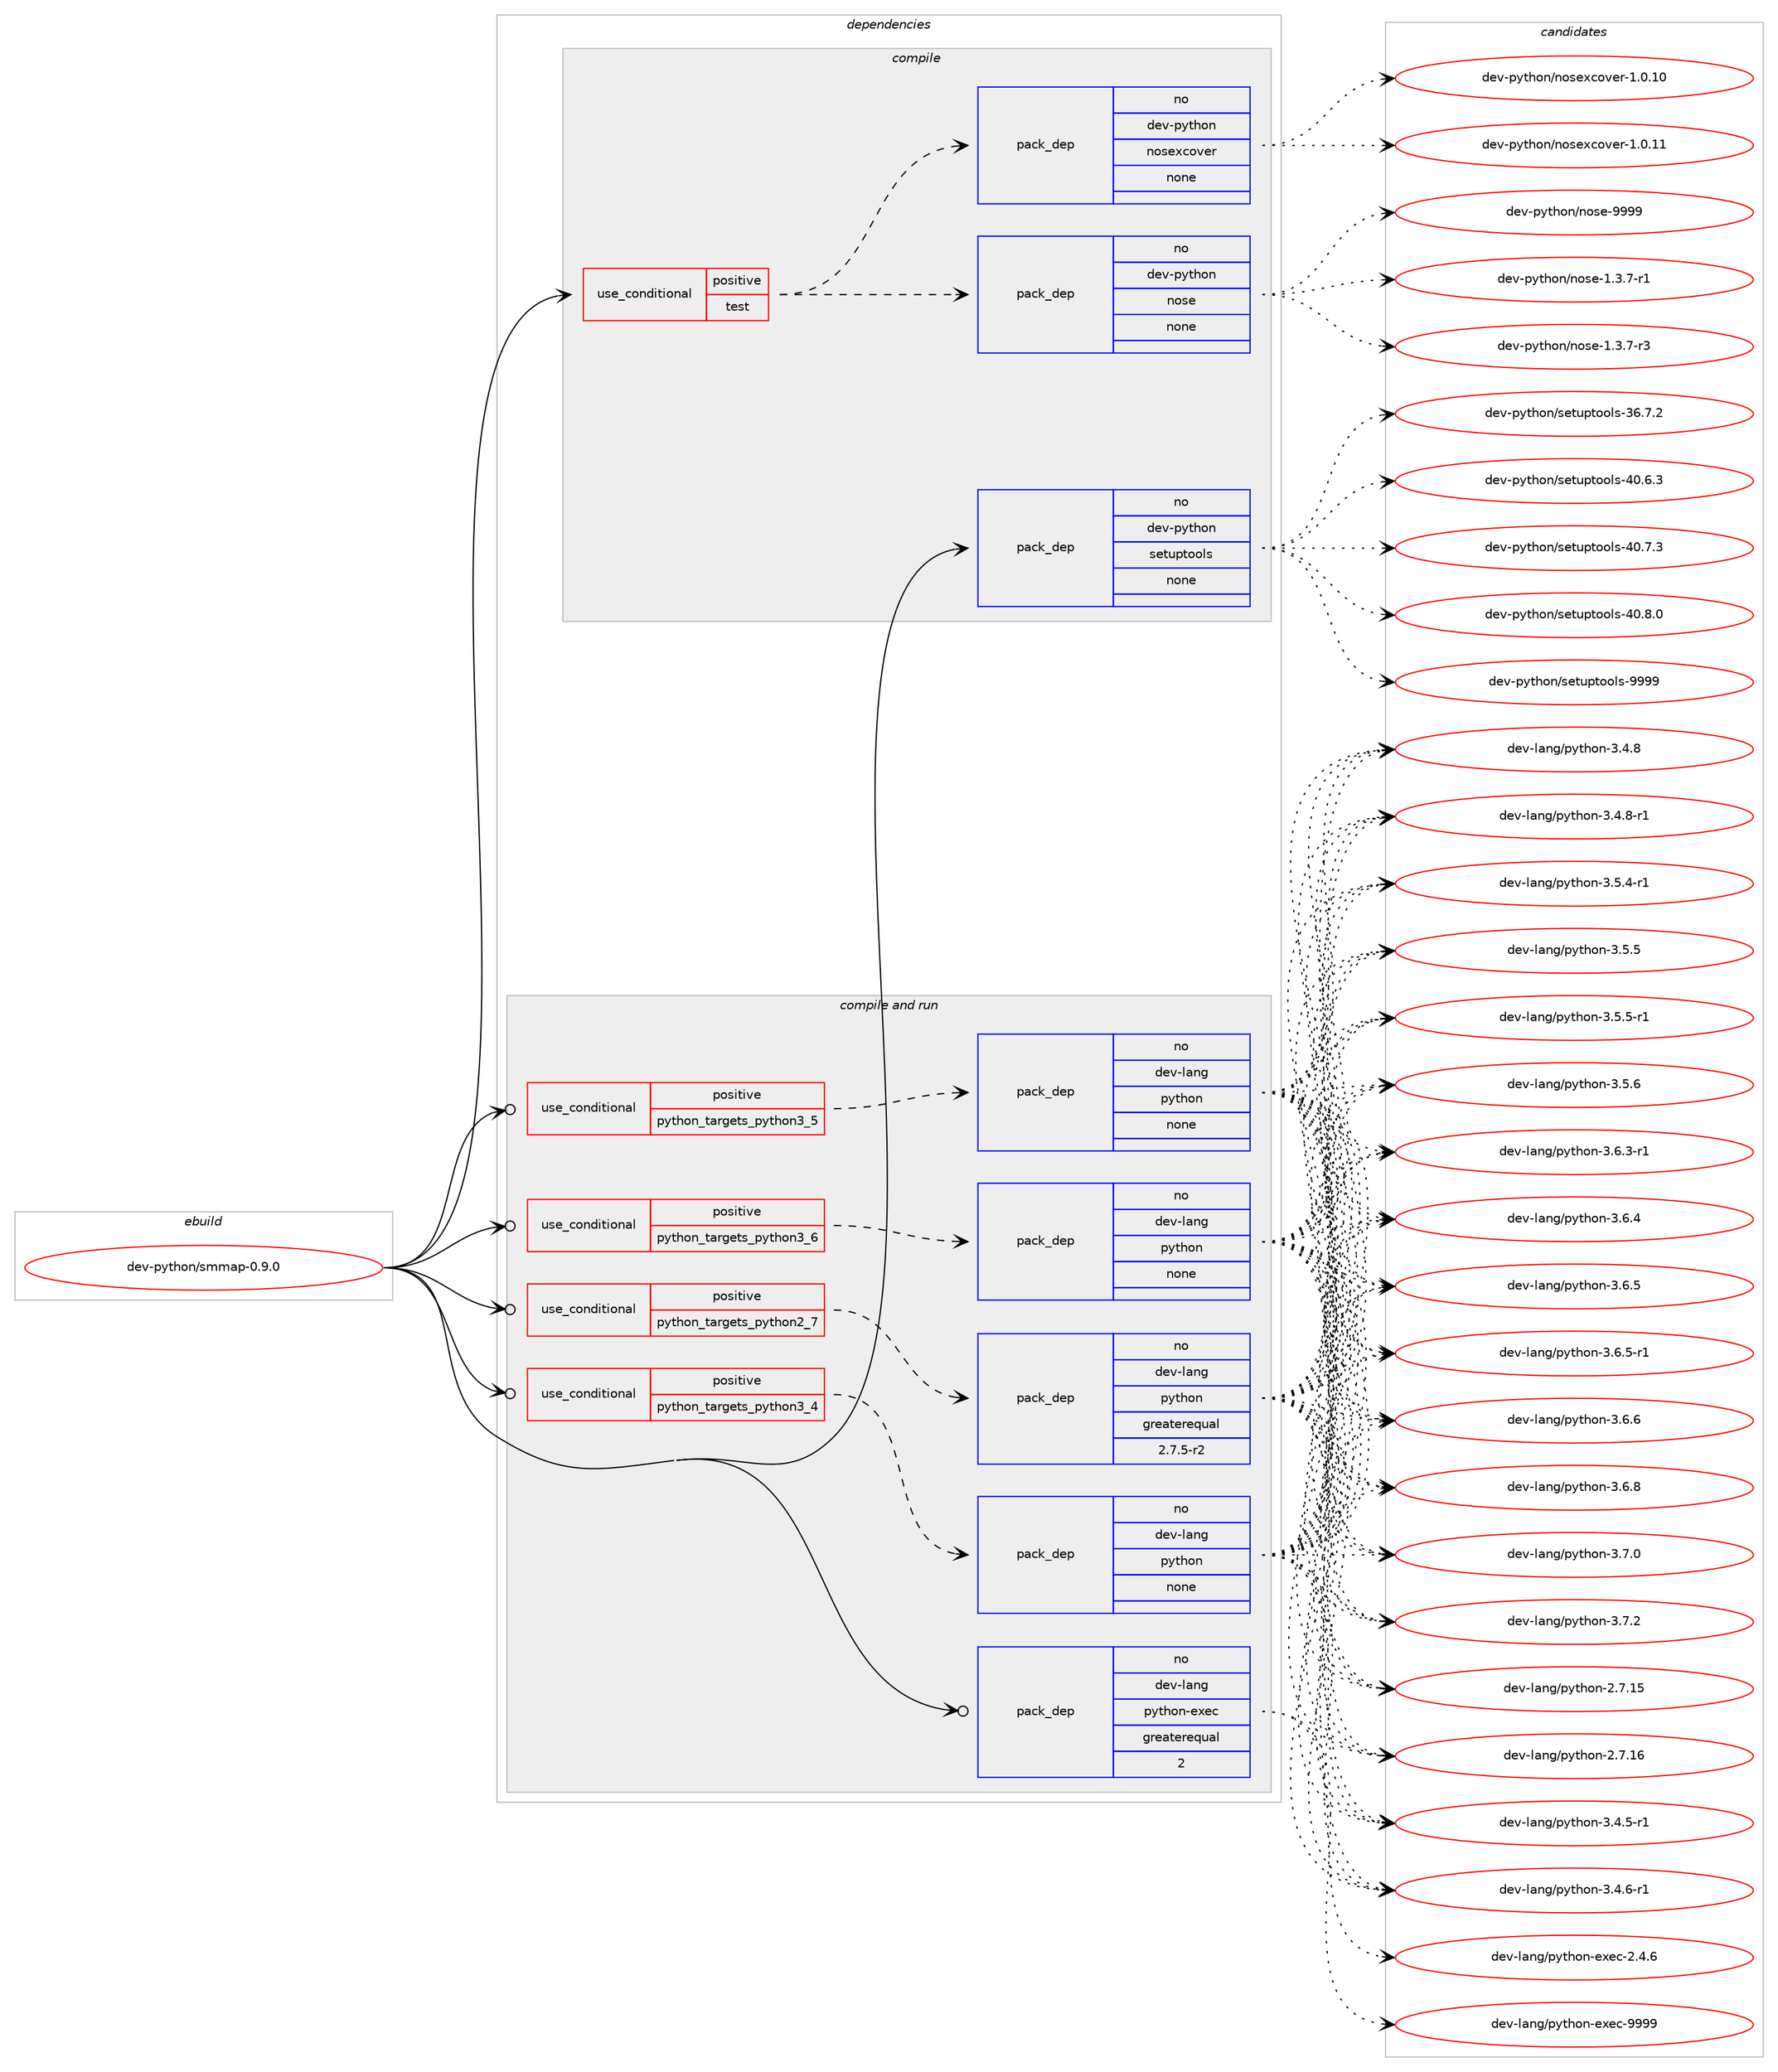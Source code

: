 digraph prolog {

# *************
# Graph options
# *************

newrank=true;
concentrate=true;
compound=true;
graph [rankdir=LR,fontname=Helvetica,fontsize=10,ranksep=1.5];#, ranksep=2.5, nodesep=0.2];
edge  [arrowhead=vee];
node  [fontname=Helvetica,fontsize=10];

# **********
# The ebuild
# **********

subgraph cluster_leftcol {
color=gray;
rank=same;
label=<<i>ebuild</i>>;
id [label="dev-python/smmap-0.9.0", color=red, width=4, href="../dev-python/smmap-0.9.0.svg"];
}

# ****************
# The dependencies
# ****************

subgraph cluster_midcol {
color=gray;
label=<<i>dependencies</i>>;
subgraph cluster_compile {
fillcolor="#eeeeee";
style=filled;
label=<<i>compile</i>>;
subgraph cond384704 {
dependency1441466 [label=<<TABLE BORDER="0" CELLBORDER="1" CELLSPACING="0" CELLPADDING="4"><TR><TD ROWSPAN="3" CELLPADDING="10">use_conditional</TD></TR><TR><TD>positive</TD></TR><TR><TD>test</TD></TR></TABLE>>, shape=none, color=red];
subgraph pack1033400 {
dependency1441467 [label=<<TABLE BORDER="0" CELLBORDER="1" CELLSPACING="0" CELLPADDING="4" WIDTH="220"><TR><TD ROWSPAN="6" CELLPADDING="30">pack_dep</TD></TR><TR><TD WIDTH="110">no</TD></TR><TR><TD>dev-python</TD></TR><TR><TD>nose</TD></TR><TR><TD>none</TD></TR><TR><TD></TD></TR></TABLE>>, shape=none, color=blue];
}
dependency1441466:e -> dependency1441467:w [weight=20,style="dashed",arrowhead="vee"];
subgraph pack1033401 {
dependency1441468 [label=<<TABLE BORDER="0" CELLBORDER="1" CELLSPACING="0" CELLPADDING="4" WIDTH="220"><TR><TD ROWSPAN="6" CELLPADDING="30">pack_dep</TD></TR><TR><TD WIDTH="110">no</TD></TR><TR><TD>dev-python</TD></TR><TR><TD>nosexcover</TD></TR><TR><TD>none</TD></TR><TR><TD></TD></TR></TABLE>>, shape=none, color=blue];
}
dependency1441466:e -> dependency1441468:w [weight=20,style="dashed",arrowhead="vee"];
}
id:e -> dependency1441466:w [weight=20,style="solid",arrowhead="vee"];
subgraph pack1033402 {
dependency1441469 [label=<<TABLE BORDER="0" CELLBORDER="1" CELLSPACING="0" CELLPADDING="4" WIDTH="220"><TR><TD ROWSPAN="6" CELLPADDING="30">pack_dep</TD></TR><TR><TD WIDTH="110">no</TD></TR><TR><TD>dev-python</TD></TR><TR><TD>setuptools</TD></TR><TR><TD>none</TD></TR><TR><TD></TD></TR></TABLE>>, shape=none, color=blue];
}
id:e -> dependency1441469:w [weight=20,style="solid",arrowhead="vee"];
}
subgraph cluster_compileandrun {
fillcolor="#eeeeee";
style=filled;
label=<<i>compile and run</i>>;
subgraph cond384705 {
dependency1441470 [label=<<TABLE BORDER="0" CELLBORDER="1" CELLSPACING="0" CELLPADDING="4"><TR><TD ROWSPAN="3" CELLPADDING="10">use_conditional</TD></TR><TR><TD>positive</TD></TR><TR><TD>python_targets_python2_7</TD></TR></TABLE>>, shape=none, color=red];
subgraph pack1033403 {
dependency1441471 [label=<<TABLE BORDER="0" CELLBORDER="1" CELLSPACING="0" CELLPADDING="4" WIDTH="220"><TR><TD ROWSPAN="6" CELLPADDING="30">pack_dep</TD></TR><TR><TD WIDTH="110">no</TD></TR><TR><TD>dev-lang</TD></TR><TR><TD>python</TD></TR><TR><TD>greaterequal</TD></TR><TR><TD>2.7.5-r2</TD></TR></TABLE>>, shape=none, color=blue];
}
dependency1441470:e -> dependency1441471:w [weight=20,style="dashed",arrowhead="vee"];
}
id:e -> dependency1441470:w [weight=20,style="solid",arrowhead="odotvee"];
subgraph cond384706 {
dependency1441472 [label=<<TABLE BORDER="0" CELLBORDER="1" CELLSPACING="0" CELLPADDING="4"><TR><TD ROWSPAN="3" CELLPADDING="10">use_conditional</TD></TR><TR><TD>positive</TD></TR><TR><TD>python_targets_python3_4</TD></TR></TABLE>>, shape=none, color=red];
subgraph pack1033404 {
dependency1441473 [label=<<TABLE BORDER="0" CELLBORDER="1" CELLSPACING="0" CELLPADDING="4" WIDTH="220"><TR><TD ROWSPAN="6" CELLPADDING="30">pack_dep</TD></TR><TR><TD WIDTH="110">no</TD></TR><TR><TD>dev-lang</TD></TR><TR><TD>python</TD></TR><TR><TD>none</TD></TR><TR><TD></TD></TR></TABLE>>, shape=none, color=blue];
}
dependency1441472:e -> dependency1441473:w [weight=20,style="dashed",arrowhead="vee"];
}
id:e -> dependency1441472:w [weight=20,style="solid",arrowhead="odotvee"];
subgraph cond384707 {
dependency1441474 [label=<<TABLE BORDER="0" CELLBORDER="1" CELLSPACING="0" CELLPADDING="4"><TR><TD ROWSPAN="3" CELLPADDING="10">use_conditional</TD></TR><TR><TD>positive</TD></TR><TR><TD>python_targets_python3_5</TD></TR></TABLE>>, shape=none, color=red];
subgraph pack1033405 {
dependency1441475 [label=<<TABLE BORDER="0" CELLBORDER="1" CELLSPACING="0" CELLPADDING="4" WIDTH="220"><TR><TD ROWSPAN="6" CELLPADDING="30">pack_dep</TD></TR><TR><TD WIDTH="110">no</TD></TR><TR><TD>dev-lang</TD></TR><TR><TD>python</TD></TR><TR><TD>none</TD></TR><TR><TD></TD></TR></TABLE>>, shape=none, color=blue];
}
dependency1441474:e -> dependency1441475:w [weight=20,style="dashed",arrowhead="vee"];
}
id:e -> dependency1441474:w [weight=20,style="solid",arrowhead="odotvee"];
subgraph cond384708 {
dependency1441476 [label=<<TABLE BORDER="0" CELLBORDER="1" CELLSPACING="0" CELLPADDING="4"><TR><TD ROWSPAN="3" CELLPADDING="10">use_conditional</TD></TR><TR><TD>positive</TD></TR><TR><TD>python_targets_python3_6</TD></TR></TABLE>>, shape=none, color=red];
subgraph pack1033406 {
dependency1441477 [label=<<TABLE BORDER="0" CELLBORDER="1" CELLSPACING="0" CELLPADDING="4" WIDTH="220"><TR><TD ROWSPAN="6" CELLPADDING="30">pack_dep</TD></TR><TR><TD WIDTH="110">no</TD></TR><TR><TD>dev-lang</TD></TR><TR><TD>python</TD></TR><TR><TD>none</TD></TR><TR><TD></TD></TR></TABLE>>, shape=none, color=blue];
}
dependency1441476:e -> dependency1441477:w [weight=20,style="dashed",arrowhead="vee"];
}
id:e -> dependency1441476:w [weight=20,style="solid",arrowhead="odotvee"];
subgraph pack1033407 {
dependency1441478 [label=<<TABLE BORDER="0" CELLBORDER="1" CELLSPACING="0" CELLPADDING="4" WIDTH="220"><TR><TD ROWSPAN="6" CELLPADDING="30">pack_dep</TD></TR><TR><TD WIDTH="110">no</TD></TR><TR><TD>dev-lang</TD></TR><TR><TD>python-exec</TD></TR><TR><TD>greaterequal</TD></TR><TR><TD>2</TD></TR></TABLE>>, shape=none, color=blue];
}
id:e -> dependency1441478:w [weight=20,style="solid",arrowhead="odotvee"];
}
subgraph cluster_run {
fillcolor="#eeeeee";
style=filled;
label=<<i>run</i>>;
}
}

# **************
# The candidates
# **************

subgraph cluster_choices {
rank=same;
color=gray;
label=<<i>candidates</i>>;

subgraph choice1033400 {
color=black;
nodesep=1;
choice10010111845112121116104111110471101111151014549465146554511449 [label="dev-python/nose-1.3.7-r1", color=red, width=4,href="../dev-python/nose-1.3.7-r1.svg"];
choice10010111845112121116104111110471101111151014549465146554511451 [label="dev-python/nose-1.3.7-r3", color=red, width=4,href="../dev-python/nose-1.3.7-r3.svg"];
choice10010111845112121116104111110471101111151014557575757 [label="dev-python/nose-9999", color=red, width=4,href="../dev-python/nose-9999.svg"];
dependency1441467:e -> choice10010111845112121116104111110471101111151014549465146554511449:w [style=dotted,weight="100"];
dependency1441467:e -> choice10010111845112121116104111110471101111151014549465146554511451:w [style=dotted,weight="100"];
dependency1441467:e -> choice10010111845112121116104111110471101111151014557575757:w [style=dotted,weight="100"];
}
subgraph choice1033401 {
color=black;
nodesep=1;
choice10010111845112121116104111110471101111151011209911111810111445494648464948 [label="dev-python/nosexcover-1.0.10", color=red, width=4,href="../dev-python/nosexcover-1.0.10.svg"];
choice10010111845112121116104111110471101111151011209911111810111445494648464949 [label="dev-python/nosexcover-1.0.11", color=red, width=4,href="../dev-python/nosexcover-1.0.11.svg"];
dependency1441468:e -> choice10010111845112121116104111110471101111151011209911111810111445494648464948:w [style=dotted,weight="100"];
dependency1441468:e -> choice10010111845112121116104111110471101111151011209911111810111445494648464949:w [style=dotted,weight="100"];
}
subgraph choice1033402 {
color=black;
nodesep=1;
choice100101118451121211161041111104711510111611711211611111110811545515446554650 [label="dev-python/setuptools-36.7.2", color=red, width=4,href="../dev-python/setuptools-36.7.2.svg"];
choice100101118451121211161041111104711510111611711211611111110811545524846544651 [label="dev-python/setuptools-40.6.3", color=red, width=4,href="../dev-python/setuptools-40.6.3.svg"];
choice100101118451121211161041111104711510111611711211611111110811545524846554651 [label="dev-python/setuptools-40.7.3", color=red, width=4,href="../dev-python/setuptools-40.7.3.svg"];
choice100101118451121211161041111104711510111611711211611111110811545524846564648 [label="dev-python/setuptools-40.8.0", color=red, width=4,href="../dev-python/setuptools-40.8.0.svg"];
choice10010111845112121116104111110471151011161171121161111111081154557575757 [label="dev-python/setuptools-9999", color=red, width=4,href="../dev-python/setuptools-9999.svg"];
dependency1441469:e -> choice100101118451121211161041111104711510111611711211611111110811545515446554650:w [style=dotted,weight="100"];
dependency1441469:e -> choice100101118451121211161041111104711510111611711211611111110811545524846544651:w [style=dotted,weight="100"];
dependency1441469:e -> choice100101118451121211161041111104711510111611711211611111110811545524846554651:w [style=dotted,weight="100"];
dependency1441469:e -> choice100101118451121211161041111104711510111611711211611111110811545524846564648:w [style=dotted,weight="100"];
dependency1441469:e -> choice10010111845112121116104111110471151011161171121161111111081154557575757:w [style=dotted,weight="100"];
}
subgraph choice1033403 {
color=black;
nodesep=1;
choice10010111845108971101034711212111610411111045504655464953 [label="dev-lang/python-2.7.15", color=red, width=4,href="../dev-lang/python-2.7.15.svg"];
choice10010111845108971101034711212111610411111045504655464954 [label="dev-lang/python-2.7.16", color=red, width=4,href="../dev-lang/python-2.7.16.svg"];
choice1001011184510897110103471121211161041111104551465246534511449 [label="dev-lang/python-3.4.5-r1", color=red, width=4,href="../dev-lang/python-3.4.5-r1.svg"];
choice1001011184510897110103471121211161041111104551465246544511449 [label="dev-lang/python-3.4.6-r1", color=red, width=4,href="../dev-lang/python-3.4.6-r1.svg"];
choice100101118451089711010347112121116104111110455146524656 [label="dev-lang/python-3.4.8", color=red, width=4,href="../dev-lang/python-3.4.8.svg"];
choice1001011184510897110103471121211161041111104551465246564511449 [label="dev-lang/python-3.4.8-r1", color=red, width=4,href="../dev-lang/python-3.4.8-r1.svg"];
choice1001011184510897110103471121211161041111104551465346524511449 [label="dev-lang/python-3.5.4-r1", color=red, width=4,href="../dev-lang/python-3.5.4-r1.svg"];
choice100101118451089711010347112121116104111110455146534653 [label="dev-lang/python-3.5.5", color=red, width=4,href="../dev-lang/python-3.5.5.svg"];
choice1001011184510897110103471121211161041111104551465346534511449 [label="dev-lang/python-3.5.5-r1", color=red, width=4,href="../dev-lang/python-3.5.5-r1.svg"];
choice100101118451089711010347112121116104111110455146534654 [label="dev-lang/python-3.5.6", color=red, width=4,href="../dev-lang/python-3.5.6.svg"];
choice1001011184510897110103471121211161041111104551465446514511449 [label="dev-lang/python-3.6.3-r1", color=red, width=4,href="../dev-lang/python-3.6.3-r1.svg"];
choice100101118451089711010347112121116104111110455146544652 [label="dev-lang/python-3.6.4", color=red, width=4,href="../dev-lang/python-3.6.4.svg"];
choice100101118451089711010347112121116104111110455146544653 [label="dev-lang/python-3.6.5", color=red, width=4,href="../dev-lang/python-3.6.5.svg"];
choice1001011184510897110103471121211161041111104551465446534511449 [label="dev-lang/python-3.6.5-r1", color=red, width=4,href="../dev-lang/python-3.6.5-r1.svg"];
choice100101118451089711010347112121116104111110455146544654 [label="dev-lang/python-3.6.6", color=red, width=4,href="../dev-lang/python-3.6.6.svg"];
choice100101118451089711010347112121116104111110455146544656 [label="dev-lang/python-3.6.8", color=red, width=4,href="../dev-lang/python-3.6.8.svg"];
choice100101118451089711010347112121116104111110455146554648 [label="dev-lang/python-3.7.0", color=red, width=4,href="../dev-lang/python-3.7.0.svg"];
choice100101118451089711010347112121116104111110455146554650 [label="dev-lang/python-3.7.2", color=red, width=4,href="../dev-lang/python-3.7.2.svg"];
dependency1441471:e -> choice10010111845108971101034711212111610411111045504655464953:w [style=dotted,weight="100"];
dependency1441471:e -> choice10010111845108971101034711212111610411111045504655464954:w [style=dotted,weight="100"];
dependency1441471:e -> choice1001011184510897110103471121211161041111104551465246534511449:w [style=dotted,weight="100"];
dependency1441471:e -> choice1001011184510897110103471121211161041111104551465246544511449:w [style=dotted,weight="100"];
dependency1441471:e -> choice100101118451089711010347112121116104111110455146524656:w [style=dotted,weight="100"];
dependency1441471:e -> choice1001011184510897110103471121211161041111104551465246564511449:w [style=dotted,weight="100"];
dependency1441471:e -> choice1001011184510897110103471121211161041111104551465346524511449:w [style=dotted,weight="100"];
dependency1441471:e -> choice100101118451089711010347112121116104111110455146534653:w [style=dotted,weight="100"];
dependency1441471:e -> choice1001011184510897110103471121211161041111104551465346534511449:w [style=dotted,weight="100"];
dependency1441471:e -> choice100101118451089711010347112121116104111110455146534654:w [style=dotted,weight="100"];
dependency1441471:e -> choice1001011184510897110103471121211161041111104551465446514511449:w [style=dotted,weight="100"];
dependency1441471:e -> choice100101118451089711010347112121116104111110455146544652:w [style=dotted,weight="100"];
dependency1441471:e -> choice100101118451089711010347112121116104111110455146544653:w [style=dotted,weight="100"];
dependency1441471:e -> choice1001011184510897110103471121211161041111104551465446534511449:w [style=dotted,weight="100"];
dependency1441471:e -> choice100101118451089711010347112121116104111110455146544654:w [style=dotted,weight="100"];
dependency1441471:e -> choice100101118451089711010347112121116104111110455146544656:w [style=dotted,weight="100"];
dependency1441471:e -> choice100101118451089711010347112121116104111110455146554648:w [style=dotted,weight="100"];
dependency1441471:e -> choice100101118451089711010347112121116104111110455146554650:w [style=dotted,weight="100"];
}
subgraph choice1033404 {
color=black;
nodesep=1;
choice10010111845108971101034711212111610411111045504655464953 [label="dev-lang/python-2.7.15", color=red, width=4,href="../dev-lang/python-2.7.15.svg"];
choice10010111845108971101034711212111610411111045504655464954 [label="dev-lang/python-2.7.16", color=red, width=4,href="../dev-lang/python-2.7.16.svg"];
choice1001011184510897110103471121211161041111104551465246534511449 [label="dev-lang/python-3.4.5-r1", color=red, width=4,href="../dev-lang/python-3.4.5-r1.svg"];
choice1001011184510897110103471121211161041111104551465246544511449 [label="dev-lang/python-3.4.6-r1", color=red, width=4,href="../dev-lang/python-3.4.6-r1.svg"];
choice100101118451089711010347112121116104111110455146524656 [label="dev-lang/python-3.4.8", color=red, width=4,href="../dev-lang/python-3.4.8.svg"];
choice1001011184510897110103471121211161041111104551465246564511449 [label="dev-lang/python-3.4.8-r1", color=red, width=4,href="../dev-lang/python-3.4.8-r1.svg"];
choice1001011184510897110103471121211161041111104551465346524511449 [label="dev-lang/python-3.5.4-r1", color=red, width=4,href="../dev-lang/python-3.5.4-r1.svg"];
choice100101118451089711010347112121116104111110455146534653 [label="dev-lang/python-3.5.5", color=red, width=4,href="../dev-lang/python-3.5.5.svg"];
choice1001011184510897110103471121211161041111104551465346534511449 [label="dev-lang/python-3.5.5-r1", color=red, width=4,href="../dev-lang/python-3.5.5-r1.svg"];
choice100101118451089711010347112121116104111110455146534654 [label="dev-lang/python-3.5.6", color=red, width=4,href="../dev-lang/python-3.5.6.svg"];
choice1001011184510897110103471121211161041111104551465446514511449 [label="dev-lang/python-3.6.3-r1", color=red, width=4,href="../dev-lang/python-3.6.3-r1.svg"];
choice100101118451089711010347112121116104111110455146544652 [label="dev-lang/python-3.6.4", color=red, width=4,href="../dev-lang/python-3.6.4.svg"];
choice100101118451089711010347112121116104111110455146544653 [label="dev-lang/python-3.6.5", color=red, width=4,href="../dev-lang/python-3.6.5.svg"];
choice1001011184510897110103471121211161041111104551465446534511449 [label="dev-lang/python-3.6.5-r1", color=red, width=4,href="../dev-lang/python-3.6.5-r1.svg"];
choice100101118451089711010347112121116104111110455146544654 [label="dev-lang/python-3.6.6", color=red, width=4,href="../dev-lang/python-3.6.6.svg"];
choice100101118451089711010347112121116104111110455146544656 [label="dev-lang/python-3.6.8", color=red, width=4,href="../dev-lang/python-3.6.8.svg"];
choice100101118451089711010347112121116104111110455146554648 [label="dev-lang/python-3.7.0", color=red, width=4,href="../dev-lang/python-3.7.0.svg"];
choice100101118451089711010347112121116104111110455146554650 [label="dev-lang/python-3.7.2", color=red, width=4,href="../dev-lang/python-3.7.2.svg"];
dependency1441473:e -> choice10010111845108971101034711212111610411111045504655464953:w [style=dotted,weight="100"];
dependency1441473:e -> choice10010111845108971101034711212111610411111045504655464954:w [style=dotted,weight="100"];
dependency1441473:e -> choice1001011184510897110103471121211161041111104551465246534511449:w [style=dotted,weight="100"];
dependency1441473:e -> choice1001011184510897110103471121211161041111104551465246544511449:w [style=dotted,weight="100"];
dependency1441473:e -> choice100101118451089711010347112121116104111110455146524656:w [style=dotted,weight="100"];
dependency1441473:e -> choice1001011184510897110103471121211161041111104551465246564511449:w [style=dotted,weight="100"];
dependency1441473:e -> choice1001011184510897110103471121211161041111104551465346524511449:w [style=dotted,weight="100"];
dependency1441473:e -> choice100101118451089711010347112121116104111110455146534653:w [style=dotted,weight="100"];
dependency1441473:e -> choice1001011184510897110103471121211161041111104551465346534511449:w [style=dotted,weight="100"];
dependency1441473:e -> choice100101118451089711010347112121116104111110455146534654:w [style=dotted,weight="100"];
dependency1441473:e -> choice1001011184510897110103471121211161041111104551465446514511449:w [style=dotted,weight="100"];
dependency1441473:e -> choice100101118451089711010347112121116104111110455146544652:w [style=dotted,weight="100"];
dependency1441473:e -> choice100101118451089711010347112121116104111110455146544653:w [style=dotted,weight="100"];
dependency1441473:e -> choice1001011184510897110103471121211161041111104551465446534511449:w [style=dotted,weight="100"];
dependency1441473:e -> choice100101118451089711010347112121116104111110455146544654:w [style=dotted,weight="100"];
dependency1441473:e -> choice100101118451089711010347112121116104111110455146544656:w [style=dotted,weight="100"];
dependency1441473:e -> choice100101118451089711010347112121116104111110455146554648:w [style=dotted,weight="100"];
dependency1441473:e -> choice100101118451089711010347112121116104111110455146554650:w [style=dotted,weight="100"];
}
subgraph choice1033405 {
color=black;
nodesep=1;
choice10010111845108971101034711212111610411111045504655464953 [label="dev-lang/python-2.7.15", color=red, width=4,href="../dev-lang/python-2.7.15.svg"];
choice10010111845108971101034711212111610411111045504655464954 [label="dev-lang/python-2.7.16", color=red, width=4,href="../dev-lang/python-2.7.16.svg"];
choice1001011184510897110103471121211161041111104551465246534511449 [label="dev-lang/python-3.4.5-r1", color=red, width=4,href="../dev-lang/python-3.4.5-r1.svg"];
choice1001011184510897110103471121211161041111104551465246544511449 [label="dev-lang/python-3.4.6-r1", color=red, width=4,href="../dev-lang/python-3.4.6-r1.svg"];
choice100101118451089711010347112121116104111110455146524656 [label="dev-lang/python-3.4.8", color=red, width=4,href="../dev-lang/python-3.4.8.svg"];
choice1001011184510897110103471121211161041111104551465246564511449 [label="dev-lang/python-3.4.8-r1", color=red, width=4,href="../dev-lang/python-3.4.8-r1.svg"];
choice1001011184510897110103471121211161041111104551465346524511449 [label="dev-lang/python-3.5.4-r1", color=red, width=4,href="../dev-lang/python-3.5.4-r1.svg"];
choice100101118451089711010347112121116104111110455146534653 [label="dev-lang/python-3.5.5", color=red, width=4,href="../dev-lang/python-3.5.5.svg"];
choice1001011184510897110103471121211161041111104551465346534511449 [label="dev-lang/python-3.5.5-r1", color=red, width=4,href="../dev-lang/python-3.5.5-r1.svg"];
choice100101118451089711010347112121116104111110455146534654 [label="dev-lang/python-3.5.6", color=red, width=4,href="../dev-lang/python-3.5.6.svg"];
choice1001011184510897110103471121211161041111104551465446514511449 [label="dev-lang/python-3.6.3-r1", color=red, width=4,href="../dev-lang/python-3.6.3-r1.svg"];
choice100101118451089711010347112121116104111110455146544652 [label="dev-lang/python-3.6.4", color=red, width=4,href="../dev-lang/python-3.6.4.svg"];
choice100101118451089711010347112121116104111110455146544653 [label="dev-lang/python-3.6.5", color=red, width=4,href="../dev-lang/python-3.6.5.svg"];
choice1001011184510897110103471121211161041111104551465446534511449 [label="dev-lang/python-3.6.5-r1", color=red, width=4,href="../dev-lang/python-3.6.5-r1.svg"];
choice100101118451089711010347112121116104111110455146544654 [label="dev-lang/python-3.6.6", color=red, width=4,href="../dev-lang/python-3.6.6.svg"];
choice100101118451089711010347112121116104111110455146544656 [label="dev-lang/python-3.6.8", color=red, width=4,href="../dev-lang/python-3.6.8.svg"];
choice100101118451089711010347112121116104111110455146554648 [label="dev-lang/python-3.7.0", color=red, width=4,href="../dev-lang/python-3.7.0.svg"];
choice100101118451089711010347112121116104111110455146554650 [label="dev-lang/python-3.7.2", color=red, width=4,href="../dev-lang/python-3.7.2.svg"];
dependency1441475:e -> choice10010111845108971101034711212111610411111045504655464953:w [style=dotted,weight="100"];
dependency1441475:e -> choice10010111845108971101034711212111610411111045504655464954:w [style=dotted,weight="100"];
dependency1441475:e -> choice1001011184510897110103471121211161041111104551465246534511449:w [style=dotted,weight="100"];
dependency1441475:e -> choice1001011184510897110103471121211161041111104551465246544511449:w [style=dotted,weight="100"];
dependency1441475:e -> choice100101118451089711010347112121116104111110455146524656:w [style=dotted,weight="100"];
dependency1441475:e -> choice1001011184510897110103471121211161041111104551465246564511449:w [style=dotted,weight="100"];
dependency1441475:e -> choice1001011184510897110103471121211161041111104551465346524511449:w [style=dotted,weight="100"];
dependency1441475:e -> choice100101118451089711010347112121116104111110455146534653:w [style=dotted,weight="100"];
dependency1441475:e -> choice1001011184510897110103471121211161041111104551465346534511449:w [style=dotted,weight="100"];
dependency1441475:e -> choice100101118451089711010347112121116104111110455146534654:w [style=dotted,weight="100"];
dependency1441475:e -> choice1001011184510897110103471121211161041111104551465446514511449:w [style=dotted,weight="100"];
dependency1441475:e -> choice100101118451089711010347112121116104111110455146544652:w [style=dotted,weight="100"];
dependency1441475:e -> choice100101118451089711010347112121116104111110455146544653:w [style=dotted,weight="100"];
dependency1441475:e -> choice1001011184510897110103471121211161041111104551465446534511449:w [style=dotted,weight="100"];
dependency1441475:e -> choice100101118451089711010347112121116104111110455146544654:w [style=dotted,weight="100"];
dependency1441475:e -> choice100101118451089711010347112121116104111110455146544656:w [style=dotted,weight="100"];
dependency1441475:e -> choice100101118451089711010347112121116104111110455146554648:w [style=dotted,weight="100"];
dependency1441475:e -> choice100101118451089711010347112121116104111110455146554650:w [style=dotted,weight="100"];
}
subgraph choice1033406 {
color=black;
nodesep=1;
choice10010111845108971101034711212111610411111045504655464953 [label="dev-lang/python-2.7.15", color=red, width=4,href="../dev-lang/python-2.7.15.svg"];
choice10010111845108971101034711212111610411111045504655464954 [label="dev-lang/python-2.7.16", color=red, width=4,href="../dev-lang/python-2.7.16.svg"];
choice1001011184510897110103471121211161041111104551465246534511449 [label="dev-lang/python-3.4.5-r1", color=red, width=4,href="../dev-lang/python-3.4.5-r1.svg"];
choice1001011184510897110103471121211161041111104551465246544511449 [label="dev-lang/python-3.4.6-r1", color=red, width=4,href="../dev-lang/python-3.4.6-r1.svg"];
choice100101118451089711010347112121116104111110455146524656 [label="dev-lang/python-3.4.8", color=red, width=4,href="../dev-lang/python-3.4.8.svg"];
choice1001011184510897110103471121211161041111104551465246564511449 [label="dev-lang/python-3.4.8-r1", color=red, width=4,href="../dev-lang/python-3.4.8-r1.svg"];
choice1001011184510897110103471121211161041111104551465346524511449 [label="dev-lang/python-3.5.4-r1", color=red, width=4,href="../dev-lang/python-3.5.4-r1.svg"];
choice100101118451089711010347112121116104111110455146534653 [label="dev-lang/python-3.5.5", color=red, width=4,href="../dev-lang/python-3.5.5.svg"];
choice1001011184510897110103471121211161041111104551465346534511449 [label="dev-lang/python-3.5.5-r1", color=red, width=4,href="../dev-lang/python-3.5.5-r1.svg"];
choice100101118451089711010347112121116104111110455146534654 [label="dev-lang/python-3.5.6", color=red, width=4,href="../dev-lang/python-3.5.6.svg"];
choice1001011184510897110103471121211161041111104551465446514511449 [label="dev-lang/python-3.6.3-r1", color=red, width=4,href="../dev-lang/python-3.6.3-r1.svg"];
choice100101118451089711010347112121116104111110455146544652 [label="dev-lang/python-3.6.4", color=red, width=4,href="../dev-lang/python-3.6.4.svg"];
choice100101118451089711010347112121116104111110455146544653 [label="dev-lang/python-3.6.5", color=red, width=4,href="../dev-lang/python-3.6.5.svg"];
choice1001011184510897110103471121211161041111104551465446534511449 [label="dev-lang/python-3.6.5-r1", color=red, width=4,href="../dev-lang/python-3.6.5-r1.svg"];
choice100101118451089711010347112121116104111110455146544654 [label="dev-lang/python-3.6.6", color=red, width=4,href="../dev-lang/python-3.6.6.svg"];
choice100101118451089711010347112121116104111110455146544656 [label="dev-lang/python-3.6.8", color=red, width=4,href="../dev-lang/python-3.6.8.svg"];
choice100101118451089711010347112121116104111110455146554648 [label="dev-lang/python-3.7.0", color=red, width=4,href="../dev-lang/python-3.7.0.svg"];
choice100101118451089711010347112121116104111110455146554650 [label="dev-lang/python-3.7.2", color=red, width=4,href="../dev-lang/python-3.7.2.svg"];
dependency1441477:e -> choice10010111845108971101034711212111610411111045504655464953:w [style=dotted,weight="100"];
dependency1441477:e -> choice10010111845108971101034711212111610411111045504655464954:w [style=dotted,weight="100"];
dependency1441477:e -> choice1001011184510897110103471121211161041111104551465246534511449:w [style=dotted,weight="100"];
dependency1441477:e -> choice1001011184510897110103471121211161041111104551465246544511449:w [style=dotted,weight="100"];
dependency1441477:e -> choice100101118451089711010347112121116104111110455146524656:w [style=dotted,weight="100"];
dependency1441477:e -> choice1001011184510897110103471121211161041111104551465246564511449:w [style=dotted,weight="100"];
dependency1441477:e -> choice1001011184510897110103471121211161041111104551465346524511449:w [style=dotted,weight="100"];
dependency1441477:e -> choice100101118451089711010347112121116104111110455146534653:w [style=dotted,weight="100"];
dependency1441477:e -> choice1001011184510897110103471121211161041111104551465346534511449:w [style=dotted,weight="100"];
dependency1441477:e -> choice100101118451089711010347112121116104111110455146534654:w [style=dotted,weight="100"];
dependency1441477:e -> choice1001011184510897110103471121211161041111104551465446514511449:w [style=dotted,weight="100"];
dependency1441477:e -> choice100101118451089711010347112121116104111110455146544652:w [style=dotted,weight="100"];
dependency1441477:e -> choice100101118451089711010347112121116104111110455146544653:w [style=dotted,weight="100"];
dependency1441477:e -> choice1001011184510897110103471121211161041111104551465446534511449:w [style=dotted,weight="100"];
dependency1441477:e -> choice100101118451089711010347112121116104111110455146544654:w [style=dotted,weight="100"];
dependency1441477:e -> choice100101118451089711010347112121116104111110455146544656:w [style=dotted,weight="100"];
dependency1441477:e -> choice100101118451089711010347112121116104111110455146554648:w [style=dotted,weight="100"];
dependency1441477:e -> choice100101118451089711010347112121116104111110455146554650:w [style=dotted,weight="100"];
}
subgraph choice1033407 {
color=black;
nodesep=1;
choice1001011184510897110103471121211161041111104510112010199455046524654 [label="dev-lang/python-exec-2.4.6", color=red, width=4,href="../dev-lang/python-exec-2.4.6.svg"];
choice10010111845108971101034711212111610411111045101120101994557575757 [label="dev-lang/python-exec-9999", color=red, width=4,href="../dev-lang/python-exec-9999.svg"];
dependency1441478:e -> choice1001011184510897110103471121211161041111104510112010199455046524654:w [style=dotted,weight="100"];
dependency1441478:e -> choice10010111845108971101034711212111610411111045101120101994557575757:w [style=dotted,weight="100"];
}
}

}
